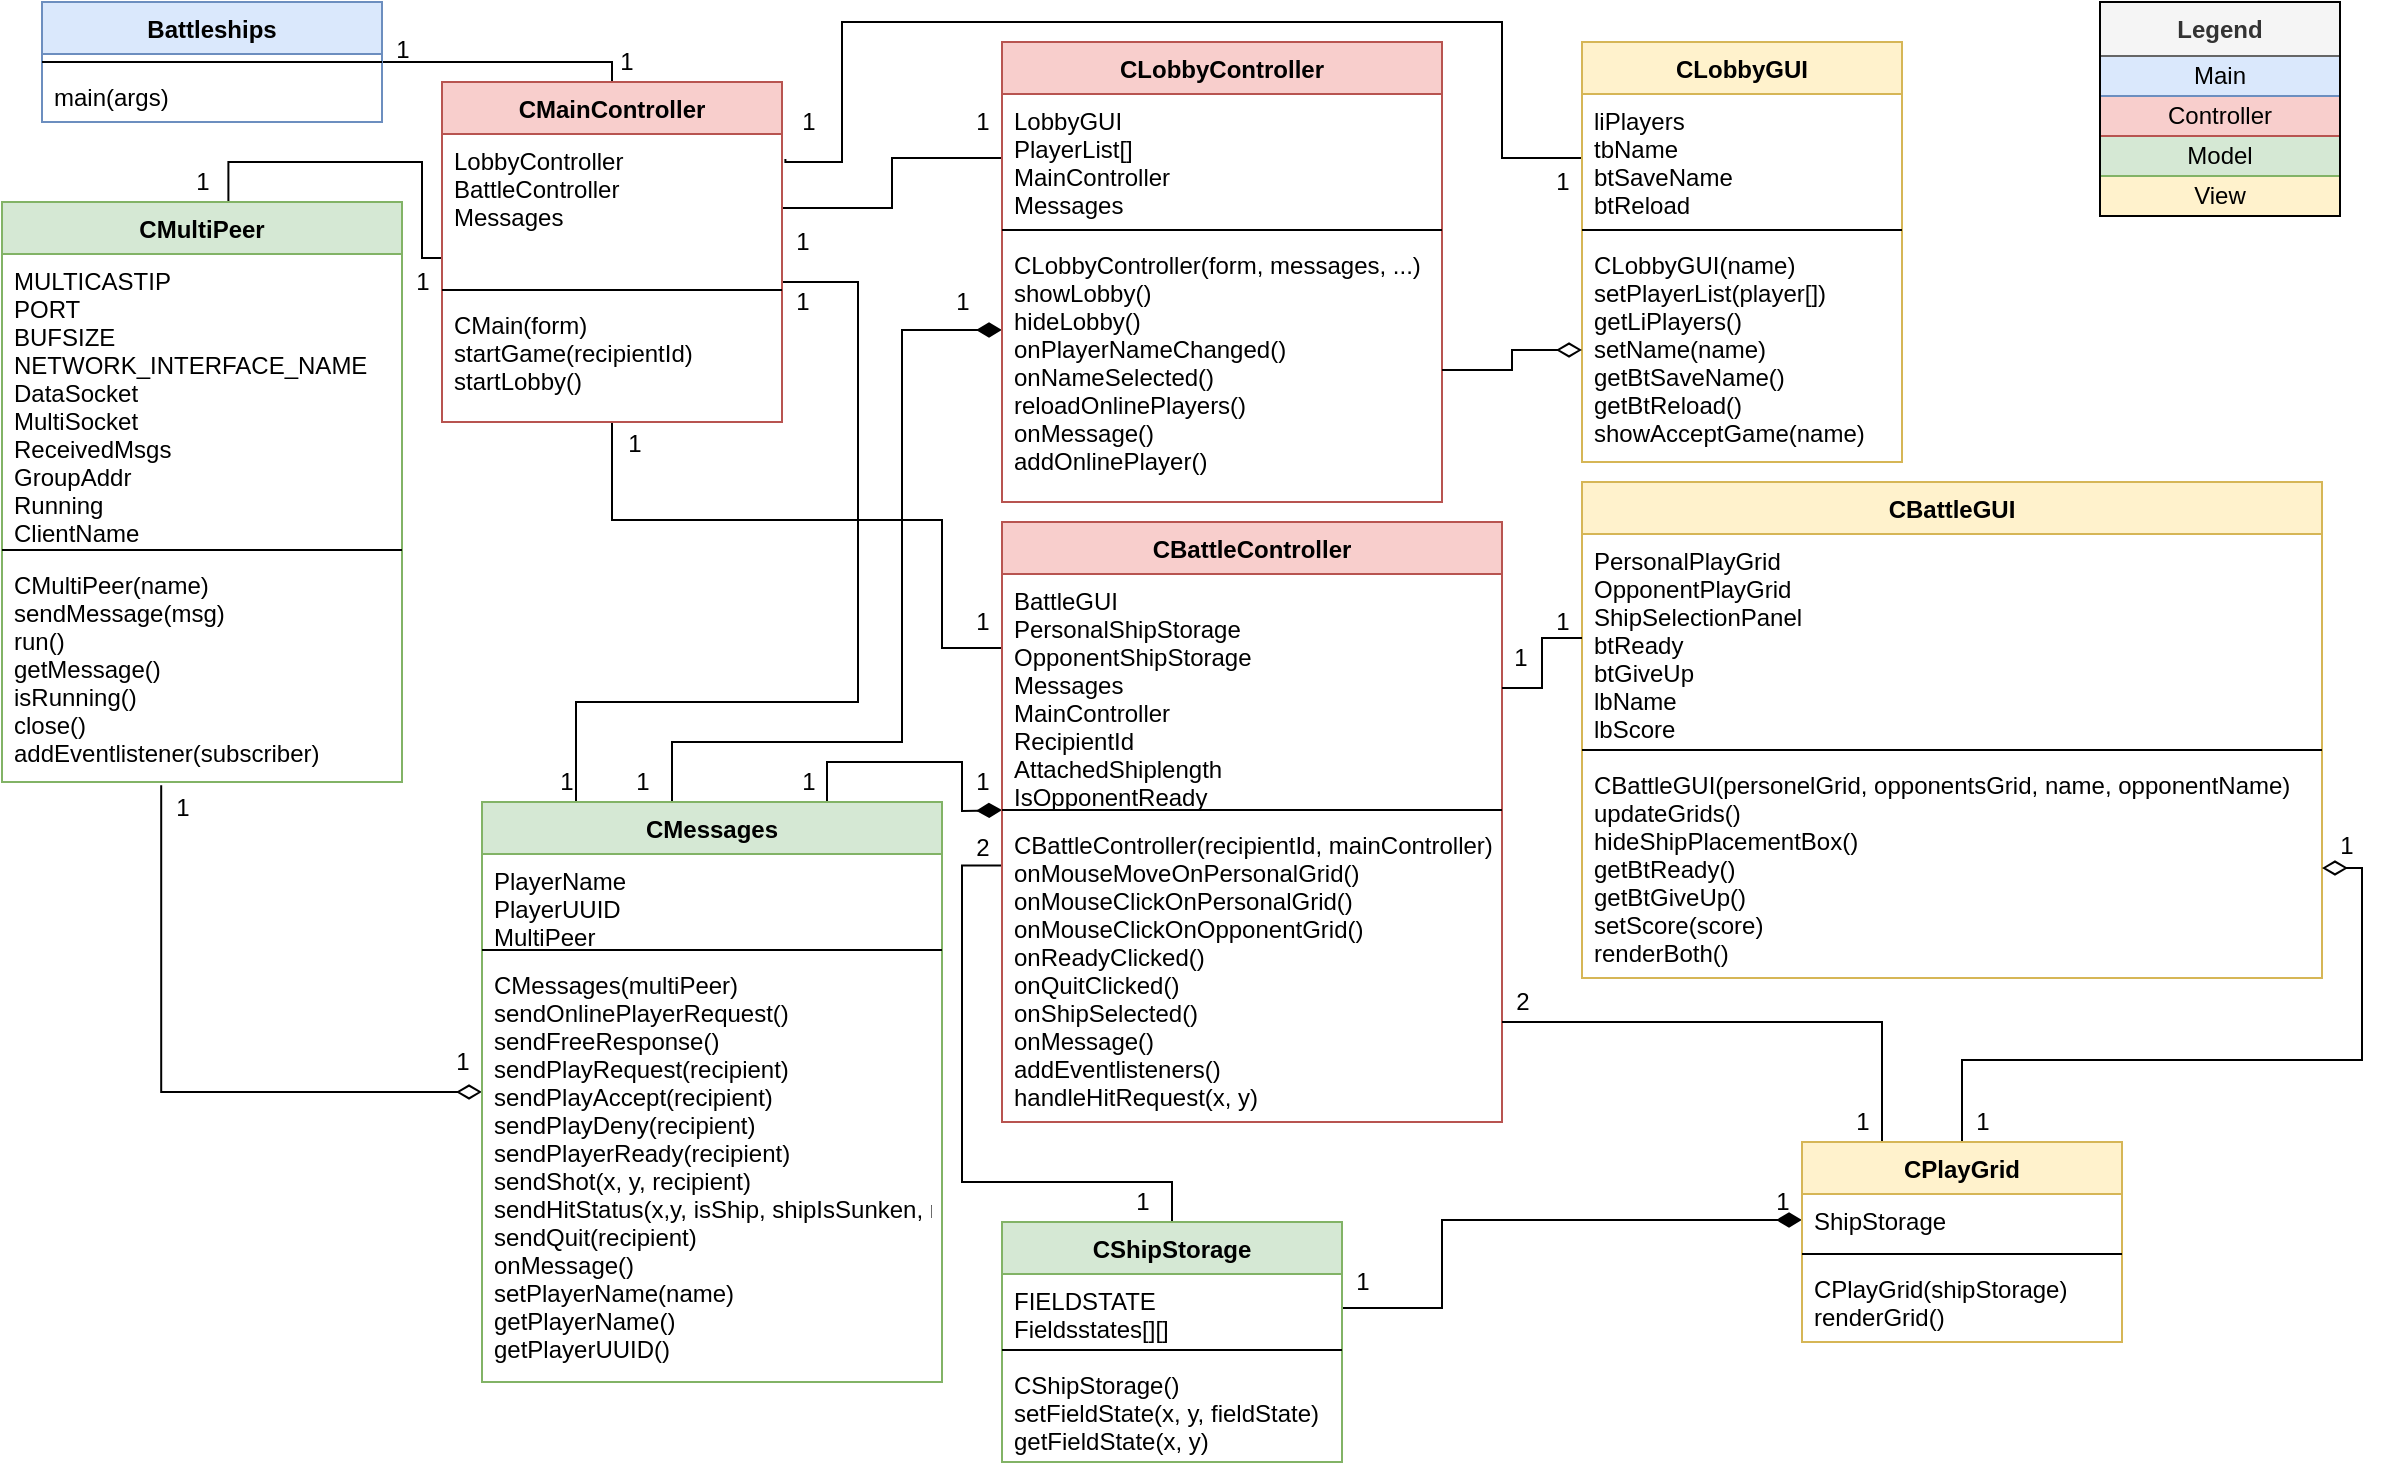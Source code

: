 <mxfile version="13.0.3" type="device"><diagram id="52naKJUQMt0zyPmTf_hZ" name="Page-1"><mxGraphModel dx="782" dy="806" grid="1" gridSize="10" guides="1" tooltips="1" connect="1" arrows="1" fold="1" page="1" pageScale="1" pageWidth="1169" pageHeight="827" math="0" shadow="0"><root><mxCell id="0"/><mxCell id="1" parent="0"/><mxCell id="8FXMDUf0vl_GdhdSnLxa-28" style="edgeStyle=orthogonalEdgeStyle;rounded=0;orthogonalLoop=1;jettySize=auto;html=1;entryX=0.5;entryY=0;entryDx=0;entryDy=0;endArrow=none;endFill=0;" parent="1" source="8FXMDUf0vl_GdhdSnLxa-1" target="8FXMDUf0vl_GdhdSnLxa-9" edge="1"><mxGeometry relative="1" as="geometry"><Array as="points"><mxPoint x="305" y="30"/></Array></mxGeometry></mxCell><mxCell id="8FXMDUf0vl_GdhdSnLxa-26" style="edgeStyle=orthogonalEdgeStyle;rounded=0;orthogonalLoop=1;jettySize=auto;html=1;endArrow=none;endFill=0;exitX=0.25;exitY=0;exitDx=0;exitDy=0;" parent="1" source="8FXMDUf0vl_GdhdSnLxa-17" target="8FXMDUf0vl_GdhdSnLxa-10" edge="1"><mxGeometry relative="1" as="geometry"><Array as="points"><mxPoint x="287" y="350"/><mxPoint x="428" y="350"/><mxPoint x="428" y="140"/></Array></mxGeometry></mxCell><mxCell id="8FXMDUf0vl_GdhdSnLxa-25" style="edgeStyle=orthogonalEdgeStyle;rounded=0;orthogonalLoop=1;jettySize=auto;html=1;entryX=0;entryY=0.5;entryDx=0;entryDy=0;endArrow=diamondThin;endFill=0;exitX=0.398;exitY=1.015;exitDx=0;exitDy=0;exitPerimeter=0;endSize=10;startSize=10;" parent="1" source="8FXMDUf0vl_GdhdSnLxa-24" target="8FXMDUf0vl_GdhdSnLxa-17" edge="1"><mxGeometry relative="1" as="geometry"><Array as="points"><mxPoint x="80" y="545"/></Array></mxGeometry></mxCell><mxCell id="1WBuU8ddZzjqaNH577Rd-5" style="edgeStyle=orthogonalEdgeStyle;rounded=0;orthogonalLoop=1;jettySize=auto;html=1;entryX=0;entryY=0.5;entryDx=0;entryDy=0;endArrow=none;endFill=0;" parent="1" source="8FXMDUf0vl_GdhdSnLxa-10" target="1WBuU8ddZzjqaNH577Rd-2" edge="1"><mxGeometry relative="1" as="geometry"/></mxCell><mxCell id="1WBuU8ddZzjqaNH577Rd-6" style="edgeStyle=orthogonalEdgeStyle;rounded=0;orthogonalLoop=1;jettySize=auto;html=1;endArrow=diamondThin;endFill=1;endSize=10;startSize=10;" parent="1" source="8FXMDUf0vl_GdhdSnLxa-17" target="1WBuU8ddZzjqaNH577Rd-4" edge="1"><mxGeometry relative="1" as="geometry"><Array as="points"><mxPoint x="335" y="370"/><mxPoint x="450" y="370"/><mxPoint x="450" y="164"/></Array></mxGeometry></mxCell><mxCell id="1WBuU8ddZzjqaNH577Rd-7" style="edgeStyle=orthogonalEdgeStyle;rounded=0;orthogonalLoop=1;jettySize=auto;html=1;endArrow=none;endFill=0;exitX=1.01;exitY=0.169;exitDx=0;exitDy=0;exitPerimeter=0;" parent="1" source="8FXMDUf0vl_GdhdSnLxa-10" target="8FXMDUf0vl_GdhdSnLxa-30" edge="1"><mxGeometry relative="1" as="geometry"><Array as="points"><mxPoint x="420" y="80"/><mxPoint x="420" y="10"/><mxPoint x="750" y="10"/><mxPoint x="750" y="78"/></Array></mxGeometry></mxCell><mxCell id="1WBuU8ddZzjqaNH577Rd-12" style="edgeStyle=orthogonalEdgeStyle;rounded=0;orthogonalLoop=1;jettySize=auto;html=1;entryX=0.566;entryY=-0.001;entryDx=0;entryDy=0;entryPerimeter=0;endArrow=none;endFill=0;" parent="1" source="8FXMDUf0vl_GdhdSnLxa-10" target="8FXMDUf0vl_GdhdSnLxa-21" edge="1"><mxGeometry relative="1" as="geometry"><Array as="points"><mxPoint x="210" y="128"/><mxPoint x="210" y="80"/><mxPoint x="113" y="80"/></Array></mxGeometry></mxCell><mxCell id="1WBuU8ddZzjqaNH577Rd-13" value="1" style="text;html=1;align=center;verticalAlign=middle;resizable=0;points=[];autosize=1;" parent="1" vertex="1"><mxGeometry x="190" y="14" width="20" height="20" as="geometry"/></mxCell><mxCell id="1WBuU8ddZzjqaNH577Rd-14" value="1" style="text;html=1;align=center;verticalAlign=middle;resizable=0;points=[];autosize=1;" parent="1" vertex="1"><mxGeometry x="302" y="20" width="20" height="20" as="geometry"/></mxCell><mxCell id="1WBuU8ddZzjqaNH577Rd-15" value="1" style="text;html=1;align=center;verticalAlign=middle;resizable=0;points=[];autosize=1;" parent="1" vertex="1"><mxGeometry x="390" y="110" width="20" height="20" as="geometry"/></mxCell><mxCell id="1WBuU8ddZzjqaNH577Rd-17" value="1" style="text;html=1;align=center;verticalAlign=middle;resizable=0;points=[];autosize=1;" parent="1" vertex="1"><mxGeometry x="480" y="50" width="20" height="20" as="geometry"/></mxCell><mxCell id="1WBuU8ddZzjqaNH577Rd-18" value="1" style="text;html=1;align=center;verticalAlign=middle;resizable=0;points=[];autosize=1;" parent="1" vertex="1"><mxGeometry x="200" y="130" width="20" height="20" as="geometry"/></mxCell><mxCell id="1WBuU8ddZzjqaNH577Rd-19" value="1" style="text;html=1;align=center;verticalAlign=middle;resizable=0;points=[];autosize=1;" parent="1" vertex="1"><mxGeometry x="90" y="80" width="20" height="20" as="geometry"/></mxCell><mxCell id="1WBuU8ddZzjqaNH577Rd-20" value="1" style="text;html=1;align=center;verticalAlign=middle;resizable=0;points=[];autosize=1;" parent="1" vertex="1"><mxGeometry x="80" y="393" width="20" height="20" as="geometry"/></mxCell><mxCell id="1WBuU8ddZzjqaNH577Rd-21" value="1" style="text;html=1;align=center;verticalAlign=middle;resizable=0;points=[];autosize=1;" parent="1" vertex="1"><mxGeometry x="220" y="520" width="20" height="20" as="geometry"/></mxCell><mxCell id="1WBuU8ddZzjqaNH577Rd-22" value="1" style="text;html=1;align=center;verticalAlign=middle;resizable=0;points=[];autosize=1;" parent="1" vertex="1"><mxGeometry x="272" y="380" width="20" height="20" as="geometry"/></mxCell><mxCell id="1WBuU8ddZzjqaNH577Rd-23" value="1" style="text;html=1;align=center;verticalAlign=middle;resizable=0;points=[];autosize=1;" parent="1" vertex="1"><mxGeometry x="390" y="140" width="20" height="20" as="geometry"/></mxCell><mxCell id="1WBuU8ddZzjqaNH577Rd-24" value="1" style="text;html=1;align=center;verticalAlign=middle;resizable=0;points=[];autosize=1;" parent="1" vertex="1"><mxGeometry x="470" y="140" width="20" height="20" as="geometry"/></mxCell><mxCell id="1WBuU8ddZzjqaNH577Rd-25" value="1" style="text;html=1;align=center;verticalAlign=middle;resizable=0;points=[];autosize=1;" parent="1" vertex="1"><mxGeometry x="310" y="380" width="20" height="20" as="geometry"/></mxCell><mxCell id="1WBuU8ddZzjqaNH577Rd-26" style="edgeStyle=orthogonalEdgeStyle;rounded=0;orthogonalLoop=1;jettySize=auto;html=1;entryX=0;entryY=0.5;entryDx=0;entryDy=0;endArrow=none;endFill=0;" parent="1" source="8FXMDUf0vl_GdhdSnLxa-12" target="1WBuU8ddZzjqaNH577Rd-9" edge="1"><mxGeometry relative="1" as="geometry"><Array as="points"><mxPoint x="305" y="259"/><mxPoint x="470" y="259"/><mxPoint x="470" y="323"/></Array></mxGeometry></mxCell><mxCell id="1WBuU8ddZzjqaNH577Rd-27" style="edgeStyle=orthogonalEdgeStyle;rounded=0;orthogonalLoop=1;jettySize=auto;html=1;entryX=0.75;entryY=0;entryDx=0;entryDy=0;endArrow=none;endFill=0;startArrow=diamondThin;startFill=1;endSize=10;startSize=10;" parent="1" target="8FXMDUf0vl_GdhdSnLxa-17" edge="1"><mxGeometry relative="1" as="geometry"><mxPoint x="500" y="404.034" as="sourcePoint"/></mxGeometry></mxCell><mxCell id="1WBuU8ddZzjqaNH577Rd-28" value="1" style="text;html=1;align=center;verticalAlign=middle;resizable=0;points=[];autosize=1;" parent="1" vertex="1"><mxGeometry x="480" y="380" width="20" height="20" as="geometry"/></mxCell><mxCell id="1WBuU8ddZzjqaNH577Rd-31" value="1" style="text;html=1;align=center;verticalAlign=middle;resizable=0;points=[];autosize=1;" parent="1" vertex="1"><mxGeometry x="393" y="380" width="20" height="20" as="geometry"/></mxCell><mxCell id="1WBuU8ddZzjqaNH577Rd-32" value="1" style="text;html=1;align=center;verticalAlign=middle;resizable=0;points=[];autosize=1;" parent="1" vertex="1"><mxGeometry x="306" y="211" width="20" height="20" as="geometry"/></mxCell><mxCell id="1WBuU8ddZzjqaNH577Rd-33" value="1" style="text;html=1;align=center;verticalAlign=middle;resizable=0;points=[];autosize=1;" parent="1" vertex="1"><mxGeometry x="480" y="300" width="20" height="20" as="geometry"/></mxCell><mxCell id="1WBuU8ddZzjqaNH577Rd-35" style="edgeStyle=orthogonalEdgeStyle;rounded=0;orthogonalLoop=1;jettySize=auto;html=1;entryX=1;entryY=0.94;entryDx=0;entryDy=0;entryPerimeter=0;startArrow=none;startFill=0;endArrow=none;endFill=0;" parent="1" source="8FXMDUf0vl_GdhdSnLxa-13" target="1WBuU8ddZzjqaNH577Rd-51" edge="1"><mxGeometry relative="1" as="geometry"><mxPoint x="602.74" y="460" as="targetPoint"/><Array as="points"><mxPoint x="585" y="590"/><mxPoint x="480" y="590"/><mxPoint x="480" y="432"/></Array></mxGeometry></mxCell><mxCell id="1WBuU8ddZzjqaNH577Rd-38" value="1" style="text;html=1;align=center;verticalAlign=middle;resizable=0;points=[];autosize=1;" parent="1" vertex="1"><mxGeometry x="560" y="590" width="20" height="20" as="geometry"/></mxCell><mxCell id="8FXMDUf0vl_GdhdSnLxa-1" value="Battleships" style="swimlane;fontStyle=1;align=center;verticalAlign=top;childLayout=stackLayout;horizontal=1;startSize=26;horizontalStack=0;resizeParent=1;resizeParentMax=0;resizeLast=0;collapsible=1;marginBottom=0;fillColor=#dae8fc;strokeColor=#6c8ebf;" parent="1" vertex="1"><mxGeometry x="20" width="170" height="60" as="geometry"/></mxCell><mxCell id="8FXMDUf0vl_GdhdSnLxa-3" value="" style="line;strokeWidth=1;fillColor=none;align=left;verticalAlign=middle;spacingTop=-1;spacingLeft=3;spacingRight=3;rotatable=0;labelPosition=right;points=[];portConstraint=eastwest;" parent="8FXMDUf0vl_GdhdSnLxa-1" vertex="1"><mxGeometry y="26" width="170" height="8" as="geometry"/></mxCell><mxCell id="8FXMDUf0vl_GdhdSnLxa-4" value="main(args)" style="text;strokeColor=none;fillColor=none;align=left;verticalAlign=top;spacingLeft=4;spacingRight=4;overflow=hidden;rotatable=0;points=[[0,0.5],[1,0.5]];portConstraint=eastwest;" parent="8FXMDUf0vl_GdhdSnLxa-1" vertex="1"><mxGeometry y="34" width="170" height="26" as="geometry"/></mxCell><mxCell id="8FXMDUf0vl_GdhdSnLxa-9" value="CMainController" style="swimlane;fontStyle=1;align=center;verticalAlign=top;childLayout=stackLayout;horizontal=1;startSize=26;horizontalStack=0;resizeParent=1;resizeParentMax=0;resizeLast=0;collapsible=1;marginBottom=0;fillColor=#f8cecc;strokeColor=#b85450;" parent="1" vertex="1"><mxGeometry x="220" y="40" width="170" height="170" as="geometry"/></mxCell><mxCell id="8FXMDUf0vl_GdhdSnLxa-10" value="LobbyController&#10;BattleController&#10;Messages" style="text;strokeColor=none;fillColor=none;align=left;verticalAlign=top;spacingLeft=4;spacingRight=4;overflow=hidden;rotatable=0;points=[[0,0.5],[1,0.5]];portConstraint=eastwest;" parent="8FXMDUf0vl_GdhdSnLxa-9" vertex="1"><mxGeometry y="26" width="170" height="74" as="geometry"/></mxCell><mxCell id="8FXMDUf0vl_GdhdSnLxa-11" value="" style="line;strokeWidth=1;fillColor=none;align=left;verticalAlign=middle;spacingTop=-1;spacingLeft=3;spacingRight=3;rotatable=0;labelPosition=right;points=[];portConstraint=eastwest;" parent="8FXMDUf0vl_GdhdSnLxa-9" vertex="1"><mxGeometry y="100" width="170" height="8" as="geometry"/></mxCell><mxCell id="8FXMDUf0vl_GdhdSnLxa-12" value="CMain(form)&#10;startGame(recipientId)&#10;startLobby()" style="text;strokeColor=none;fillColor=none;align=left;verticalAlign=top;spacingLeft=4;spacingRight=4;overflow=hidden;rotatable=0;points=[[0,0.5],[1,0.5]];portConstraint=eastwest;" parent="8FXMDUf0vl_GdhdSnLxa-9" vertex="1"><mxGeometry y="108" width="170" height="62" as="geometry"/></mxCell><mxCell id="8FXMDUf0vl_GdhdSnLxa-29" value="CLobbyGUI" style="swimlane;fontStyle=1;align=center;verticalAlign=top;childLayout=stackLayout;horizontal=1;startSize=26;horizontalStack=0;resizeParent=1;resizeParentMax=0;resizeLast=0;collapsible=1;marginBottom=0;fillColor=#fff2cc;strokeColor=#d6b656;" parent="1" vertex="1"><mxGeometry x="790" y="20" width="160" height="210" as="geometry"/></mxCell><mxCell id="8FXMDUf0vl_GdhdSnLxa-30" value="liPlayers&#10;tbName&#10;btSaveName&#10;btReload" style="text;strokeColor=none;fillColor=none;align=left;verticalAlign=top;spacingLeft=4;spacingRight=4;overflow=hidden;rotatable=0;points=[[0,0.5],[1,0.5]];portConstraint=eastwest;" parent="8FXMDUf0vl_GdhdSnLxa-29" vertex="1"><mxGeometry y="26" width="160" height="64" as="geometry"/></mxCell><mxCell id="8FXMDUf0vl_GdhdSnLxa-31" value="" style="line;strokeWidth=1;fillColor=none;align=left;verticalAlign=middle;spacingTop=-1;spacingLeft=3;spacingRight=3;rotatable=0;labelPosition=right;points=[];portConstraint=eastwest;" parent="8FXMDUf0vl_GdhdSnLxa-29" vertex="1"><mxGeometry y="90" width="160" height="8" as="geometry"/></mxCell><mxCell id="8FXMDUf0vl_GdhdSnLxa-32" value="CLobbyGUI(name)&#10;setPlayerList(player[])&#10;getLiPlayers()&#10;setName(name)&#10;getBtSaveName()&#10;getBtReload()&#10;showAcceptGame(name)" style="text;strokeColor=none;fillColor=none;align=left;verticalAlign=top;spacingLeft=4;spacingRight=4;overflow=hidden;rotatable=0;points=[[0,0.5],[1,0.5]];portConstraint=eastwest;" parent="8FXMDUf0vl_GdhdSnLxa-29" vertex="1"><mxGeometry y="98" width="160" height="112" as="geometry"/></mxCell><mxCell id="1WBuU8ddZzjqaNH577Rd-1" value="CLobbyController" style="swimlane;fontStyle=1;align=center;verticalAlign=top;childLayout=stackLayout;horizontal=1;startSize=26;horizontalStack=0;resizeParent=1;resizeParentMax=0;resizeLast=0;collapsible=1;marginBottom=0;fillColor=#f8cecc;strokeColor=#b85450;" parent="1" vertex="1"><mxGeometry x="500" y="20" width="220" height="230" as="geometry"/></mxCell><mxCell id="1WBuU8ddZzjqaNH577Rd-2" value="LobbyGUI&#10;PlayerList[]&#10;MainController&#10;Messages" style="text;strokeColor=none;fillColor=none;align=left;verticalAlign=top;spacingLeft=4;spacingRight=4;overflow=hidden;rotatable=0;points=[[0,0.5],[1,0.5]];portConstraint=eastwest;" parent="1WBuU8ddZzjqaNH577Rd-1" vertex="1"><mxGeometry y="26" width="220" height="64" as="geometry"/></mxCell><mxCell id="1WBuU8ddZzjqaNH577Rd-3" value="" style="line;strokeWidth=1;fillColor=none;align=left;verticalAlign=middle;spacingTop=-1;spacingLeft=3;spacingRight=3;rotatable=0;labelPosition=right;points=[];portConstraint=eastwest;" parent="1WBuU8ddZzjqaNH577Rd-1" vertex="1"><mxGeometry y="90" width="220" height="8" as="geometry"/></mxCell><mxCell id="1WBuU8ddZzjqaNH577Rd-4" value="CLobbyController(form, messages, ...)&#10;showLobby()&#10;hideLobby()&#10;onPlayerNameChanged()&#10;onNameSelected()&#10;reloadOnlinePlayers()&#10;onMessage()&#10;addOnlinePlayer()" style="text;strokeColor=none;fillColor=none;align=left;verticalAlign=top;spacingLeft=4;spacingRight=4;overflow=hidden;rotatable=0;points=[[0,0.5],[1,0.5]];portConstraint=eastwest;" parent="1WBuU8ddZzjqaNH577Rd-1" vertex="1"><mxGeometry y="98" width="220" height="132" as="geometry"/></mxCell><mxCell id="1WBuU8ddZzjqaNH577Rd-8" value="CBattleController" style="swimlane;fontStyle=1;align=center;verticalAlign=top;childLayout=stackLayout;horizontal=1;startSize=26;horizontalStack=0;resizeParent=1;resizeParentMax=0;resizeLast=0;collapsible=1;marginBottom=0;fillColor=#f8cecc;strokeColor=#b85450;" parent="1" vertex="1"><mxGeometry x="500" y="260" width="250" height="300" as="geometry"/></mxCell><mxCell id="1WBuU8ddZzjqaNH577Rd-9" value="BattleGUI&#10;PersonalShipStorage&#10;OpponentShipStorage&#10;Messages&#10;MainController&#10;RecipientId&#10;AttachedShiplength&#10;IsOpponentReady" style="text;strokeColor=none;fillColor=none;align=left;verticalAlign=top;spacingLeft=4;spacingRight=4;overflow=hidden;rotatable=0;points=[[0,0.5],[1,0.5]];portConstraint=eastwest;" parent="1WBuU8ddZzjqaNH577Rd-8" vertex="1"><mxGeometry y="26" width="250" height="114" as="geometry"/></mxCell><mxCell id="1WBuU8ddZzjqaNH577Rd-10" value="" style="line;strokeWidth=1;fillColor=none;align=left;verticalAlign=middle;spacingTop=-1;spacingLeft=3;spacingRight=3;rotatable=0;labelPosition=right;points=[];portConstraint=eastwest;" parent="1WBuU8ddZzjqaNH577Rd-8" vertex="1"><mxGeometry y="140" width="250" height="8" as="geometry"/></mxCell><mxCell id="1WBuU8ddZzjqaNH577Rd-43" value="CBattleController(recipientId, mainController)&#10;onMouseMoveOnPersonalGrid()&#10;onMouseClickOnPersonalGrid()&#10;onMouseClickOnOpponentGrid()&#10;onReadyClicked()&#10;onQuitClicked()&#10;onShipSelected()&#10;onMessage()&#10;addEventlisteners()&#10;handleHitRequest(x, y)" style="text;strokeColor=none;fillColor=none;align=left;verticalAlign=top;spacingLeft=4;spacingRight=4;overflow=hidden;rotatable=0;points=[[0,0.5],[1,0.5]];portConstraint=eastwest;" parent="1WBuU8ddZzjqaNH577Rd-8" vertex="1"><mxGeometry y="148" width="250" height="152" as="geometry"/></mxCell><mxCell id="8FXMDUf0vl_GdhdSnLxa-21" value="CMultiPeer" style="swimlane;fontStyle=1;align=center;verticalAlign=top;childLayout=stackLayout;horizontal=1;startSize=26;horizontalStack=0;resizeParent=1;resizeParentMax=0;resizeLast=0;collapsible=1;marginBottom=0;fillColor=#d5e8d4;strokeColor=#82b366;" parent="1" vertex="1"><mxGeometry y="100" width="200" height="290" as="geometry"/></mxCell><mxCell id="8FXMDUf0vl_GdhdSnLxa-22" value="MULTICASTIP&#10;PORT&#10;BUFSIZE&#10;NETWORK_INTERFACE_NAME&#10;DataSocket&#10;MultiSocket&#10;ReceivedMsgs&#10;GroupAddr&#10;Running&#10;ClientName" style="text;strokeColor=none;fillColor=none;align=left;verticalAlign=top;spacingLeft=4;spacingRight=4;overflow=hidden;rotatable=0;points=[[0,0.5],[1,0.5]];portConstraint=eastwest;" parent="8FXMDUf0vl_GdhdSnLxa-21" vertex="1"><mxGeometry y="26" width="200" height="144" as="geometry"/></mxCell><mxCell id="8FXMDUf0vl_GdhdSnLxa-23" value="" style="line;strokeWidth=1;fillColor=none;align=left;verticalAlign=middle;spacingTop=-1;spacingLeft=3;spacingRight=3;rotatable=0;labelPosition=right;points=[];portConstraint=eastwest;" parent="8FXMDUf0vl_GdhdSnLxa-21" vertex="1"><mxGeometry y="170" width="200" height="8" as="geometry"/></mxCell><mxCell id="8FXMDUf0vl_GdhdSnLxa-24" value="CMultiPeer(name)&#10;sendMessage(msg)&#10;run()&#10;getMessage()&#10;isRunning()&#10;close()&#10;addEventlistener(subscriber)" style="text;strokeColor=none;fillColor=none;align=left;verticalAlign=top;spacingLeft=4;spacingRight=4;overflow=hidden;rotatable=0;points=[[0,0.5],[1,0.5]];portConstraint=eastwest;" parent="8FXMDUf0vl_GdhdSnLxa-21" vertex="1"><mxGeometry y="178" width="200" height="112" as="geometry"/></mxCell><mxCell id="8FXMDUf0vl_GdhdSnLxa-17" value="CMessages" style="swimlane;fontStyle=1;align=center;verticalAlign=top;childLayout=stackLayout;horizontal=1;startSize=26;horizontalStack=0;resizeParent=1;resizeParentMax=0;resizeLast=0;collapsible=1;marginBottom=0;fillColor=#d5e8d4;strokeColor=#82b366;" parent="1" vertex="1"><mxGeometry x="240" y="400" width="230" height="290" as="geometry"/></mxCell><mxCell id="8FXMDUf0vl_GdhdSnLxa-18" value="PlayerName&#10;PlayerUUID&#10;MultiPeer" style="text;strokeColor=none;fillColor=none;align=left;verticalAlign=top;spacingLeft=4;spacingRight=4;overflow=hidden;rotatable=0;points=[[0,0.5],[1,0.5]];portConstraint=eastwest;" parent="8FXMDUf0vl_GdhdSnLxa-17" vertex="1"><mxGeometry y="26" width="230" height="44" as="geometry"/></mxCell><mxCell id="8FXMDUf0vl_GdhdSnLxa-19" value="" style="line;strokeWidth=1;fillColor=none;align=left;verticalAlign=middle;spacingTop=-1;spacingLeft=3;spacingRight=3;rotatable=0;labelPosition=right;points=[];portConstraint=eastwest;" parent="8FXMDUf0vl_GdhdSnLxa-17" vertex="1"><mxGeometry y="70" width="230" height="8" as="geometry"/></mxCell><mxCell id="8FXMDUf0vl_GdhdSnLxa-20" value="CMessages(multiPeer)&#10;sendOnlinePlayerRequest()&#10;sendFreeResponse()&#10;sendPlayRequest(recipient)&#10;sendPlayAccept(recipient)&#10;sendPlayDeny(recipient)&#10;sendPlayerReady(recipient)&#10;sendShot(x, y, recipient)&#10;sendHitStatus(x,y, isShip, shipIsSunken, r)&#10;sendQuit(recipient)&#10;onMessage()&#10;setPlayerName(name)&#10;getPlayerName()&#10;getPlayerUUID()" style="text;strokeColor=none;fillColor=none;align=left;verticalAlign=top;spacingLeft=4;spacingRight=4;overflow=hidden;rotatable=0;points=[[0,0.5],[1,0.5]];portConstraint=eastwest;" parent="8FXMDUf0vl_GdhdSnLxa-17" vertex="1"><mxGeometry y="78" width="230" height="212" as="geometry"/></mxCell><mxCell id="8FXMDUf0vl_GdhdSnLxa-33" value="CBattleGUI" style="swimlane;fontStyle=1;align=center;verticalAlign=top;childLayout=stackLayout;horizontal=1;startSize=26;horizontalStack=0;resizeParent=1;resizeParentMax=0;resizeLast=0;collapsible=1;marginBottom=0;fillColor=#fff2cc;strokeColor=#d6b656;" parent="1" vertex="1"><mxGeometry x="790" y="240" width="370" height="248" as="geometry"><mxRectangle x="790" y="240" width="100" height="26" as="alternateBounds"/></mxGeometry></mxCell><mxCell id="8FXMDUf0vl_GdhdSnLxa-34" value="PersonalPlayGrid&#10;OpponentPlayGrid&#10;ShipSelectionPanel&#10;btReady&#10;btGiveUp&#10;lbName&#10;lbScore" style="text;strokeColor=none;fillColor=none;align=left;verticalAlign=top;spacingLeft=4;spacingRight=4;overflow=hidden;rotatable=0;points=[[0,0.5],[1,0.5]];portConstraint=eastwest;" parent="8FXMDUf0vl_GdhdSnLxa-33" vertex="1"><mxGeometry y="26" width="370" height="104" as="geometry"/></mxCell><mxCell id="8FXMDUf0vl_GdhdSnLxa-35" value="" style="line;strokeWidth=1;fillColor=none;align=left;verticalAlign=middle;spacingTop=-1;spacingLeft=3;spacingRight=3;rotatable=0;labelPosition=right;points=[];portConstraint=eastwest;" parent="8FXMDUf0vl_GdhdSnLxa-33" vertex="1"><mxGeometry y="130" width="370" height="8" as="geometry"/></mxCell><mxCell id="8FXMDUf0vl_GdhdSnLxa-36" value="CBattleGUI(personelGrid, opponentsGrid, name, opponentName)&#10;updateGrids()&#10;hideShipPlacementBox()&#10;getBtReady()&#10;getBtGiveUp()&#10;setScore(score)&#10;renderBoth()" style="text;strokeColor=none;fillColor=none;align=left;verticalAlign=top;spacingLeft=4;spacingRight=4;overflow=hidden;rotatable=0;points=[[0,0.5],[1,0.5]];portConstraint=eastwest;" parent="8FXMDUf0vl_GdhdSnLxa-33" vertex="1"><mxGeometry y="138" width="370" height="110" as="geometry"/></mxCell><mxCell id="1WBuU8ddZzjqaNH577Rd-45" value="View" style="rounded=0;whiteSpace=wrap;html=1;fillColor=#fff2cc;strokeColor=#d6b656;" parent="1" vertex="1"><mxGeometry x="1049" y="87" width="120" height="20" as="geometry"/></mxCell><mxCell id="1WBuU8ddZzjqaNH577Rd-46" value="Model" style="rounded=0;whiteSpace=wrap;html=1;fillColor=#d5e8d4;strokeColor=#82b366;" parent="1" vertex="1"><mxGeometry x="1049" y="67" width="120" height="20" as="geometry"/></mxCell><mxCell id="1WBuU8ddZzjqaNH577Rd-47" value="Controller" style="rounded=0;whiteSpace=wrap;html=1;fillColor=#f8cecc;strokeColor=#b85450;" parent="1" vertex="1"><mxGeometry x="1049" y="47" width="120" height="20" as="geometry"/></mxCell><mxCell id="1WBuU8ddZzjqaNH577Rd-48" value="Main" style="rounded=0;whiteSpace=wrap;html=1;fillColor=#dae8fc;strokeColor=#6c8ebf;" parent="1" vertex="1"><mxGeometry x="1049" y="27" width="120" height="20" as="geometry"/></mxCell><mxCell id="1WBuU8ddZzjqaNH577Rd-49" value="&lt;b&gt;Legend&lt;/b&gt;" style="rounded=0;whiteSpace=wrap;html=1;fillColor=#f5f5f5;strokeColor=#666666;fontColor=#333333;" parent="1" vertex="1"><mxGeometry x="1049" width="120" height="27" as="geometry"/></mxCell><mxCell id="1WBuU8ddZzjqaNH577Rd-50" style="edgeStyle=orthogonalEdgeStyle;rounded=0;orthogonalLoop=1;jettySize=auto;html=1;startArrow=none;startFill=0;endArrow=diamondThin;endFill=1;entryX=0;entryY=0.5;entryDx=0;entryDy=0;endSize=10;startSize=10;exitX=1;exitY=0.5;exitDx=0;exitDy=0;" parent="1" source="8FXMDUf0vl_GdhdSnLxa-14" target="1WBuU8ddZzjqaNH577Rd-40" edge="1"><mxGeometry relative="1" as="geometry"><Array as="points"><mxPoint x="720" y="653"/><mxPoint x="720" y="609"/></Array></mxGeometry></mxCell><mxCell id="m4Tj_-2fwnqZtC3yEqmE-5" style="edgeStyle=orthogonalEdgeStyle;rounded=0;orthogonalLoop=1;jettySize=auto;html=1;entryX=1;entryY=0.5;entryDx=0;entryDy=0;endArrow=diamondThin;endFill=0;startSize=10;strokeWidth=1;endSize=10;" parent="1" source="1WBuU8ddZzjqaNH577Rd-39" target="8FXMDUf0vl_GdhdSnLxa-36" edge="1"><mxGeometry relative="1" as="geometry"/></mxCell><mxCell id="1WBuU8ddZzjqaNH577Rd-51" value="2" style="text;html=1;align=center;verticalAlign=middle;resizable=0;points=[];autosize=1;" parent="1" vertex="1"><mxGeometry x="480" y="413" width="20" height="20" as="geometry"/></mxCell><mxCell id="m4Tj_-2fwnqZtC3yEqmE-3" style="edgeStyle=orthogonalEdgeStyle;rounded=0;orthogonalLoop=1;jettySize=auto;html=1;entryX=0;entryY=0.5;entryDx=0;entryDy=0;endArrow=none;endFill=0;" parent="1" source="1WBuU8ddZzjqaNH577Rd-9" target="8FXMDUf0vl_GdhdSnLxa-34" edge="1"><mxGeometry relative="1" as="geometry"/></mxCell><mxCell id="m4Tj_-2fwnqZtC3yEqmE-4" style="edgeStyle=orthogonalEdgeStyle;rounded=0;orthogonalLoop=1;jettySize=auto;html=1;entryX=0.25;entryY=0;entryDx=0;entryDy=0;endArrow=none;endFill=0;" parent="1" source="1WBuU8ddZzjqaNH577Rd-43" target="1WBuU8ddZzjqaNH577Rd-39" edge="1"><mxGeometry relative="1" as="geometry"><Array as="points"><mxPoint x="940" y="510"/></Array></mxGeometry></mxCell><mxCell id="8FXMDUf0vl_GdhdSnLxa-13" value="CShipStorage" style="swimlane;fontStyle=1;align=center;verticalAlign=top;childLayout=stackLayout;horizontal=1;startSize=26;horizontalStack=0;resizeParent=1;resizeParentMax=0;resizeLast=0;collapsible=1;marginBottom=0;fillColor=#d5e8d4;strokeColor=#82b366;" parent="1" vertex="1"><mxGeometry x="500" y="610" width="170" height="120" as="geometry"/></mxCell><mxCell id="8FXMDUf0vl_GdhdSnLxa-14" value="FIELDSTATE&#10;Fieldsstates[][]&#10;&#10;&#10;" style="text;strokeColor=none;fillColor=none;align=left;verticalAlign=top;spacingLeft=4;spacingRight=4;overflow=hidden;rotatable=0;points=[[0,0.5],[1,0.5]];portConstraint=eastwest;" parent="8FXMDUf0vl_GdhdSnLxa-13" vertex="1"><mxGeometry y="26" width="170" height="34" as="geometry"/></mxCell><mxCell id="8FXMDUf0vl_GdhdSnLxa-15" value="" style="line;strokeWidth=1;fillColor=none;align=left;verticalAlign=middle;spacingTop=-1;spacingLeft=3;spacingRight=3;rotatable=0;labelPosition=right;points=[];portConstraint=eastwest;" parent="8FXMDUf0vl_GdhdSnLxa-13" vertex="1"><mxGeometry y="60" width="170" height="8" as="geometry"/></mxCell><mxCell id="8FXMDUf0vl_GdhdSnLxa-16" value="CShipStorage()&#10;setFieldState(x, y, fieldState)&#10;getFieldState(x, y)" style="text;strokeColor=none;fillColor=none;align=left;verticalAlign=top;spacingLeft=4;spacingRight=4;overflow=hidden;rotatable=0;points=[[0,0.5],[1,0.5]];portConstraint=eastwest;" parent="8FXMDUf0vl_GdhdSnLxa-13" vertex="1"><mxGeometry y="68" width="170" height="52" as="geometry"/></mxCell><mxCell id="m4Tj_-2fwnqZtC3yEqmE-6" value="" style="rounded=0;whiteSpace=wrap;html=1;fillColor=none;" parent="1" vertex="1"><mxGeometry x="1049" width="120" height="107" as="geometry"/></mxCell><mxCell id="1WBuU8ddZzjqaNH577Rd-39" value="CPlayGrid" style="swimlane;fontStyle=1;align=center;verticalAlign=top;childLayout=stackLayout;horizontal=1;startSize=26;horizontalStack=0;resizeParent=1;resizeParentMax=0;resizeLast=0;collapsible=1;marginBottom=0;fillColor=#fff2cc;strokeColor=#d6b656;" parent="1" vertex="1"><mxGeometry x="900" y="570" width="160" height="100" as="geometry"/></mxCell><mxCell id="1WBuU8ddZzjqaNH577Rd-40" value="ShipStorage" style="text;strokeColor=none;fillColor=none;align=left;verticalAlign=top;spacingLeft=4;spacingRight=4;overflow=hidden;rotatable=0;points=[[0,0.5],[1,0.5]];portConstraint=eastwest;" parent="1WBuU8ddZzjqaNH577Rd-39" vertex="1"><mxGeometry y="26" width="160" height="26" as="geometry"/></mxCell><mxCell id="1WBuU8ddZzjqaNH577Rd-41" value="" style="line;strokeWidth=1;fillColor=none;align=left;verticalAlign=middle;spacingTop=-1;spacingLeft=3;spacingRight=3;rotatable=0;labelPosition=right;points=[];portConstraint=eastwest;" parent="1WBuU8ddZzjqaNH577Rd-39" vertex="1"><mxGeometry y="52" width="160" height="8" as="geometry"/></mxCell><mxCell id="1WBuU8ddZzjqaNH577Rd-42" value="CPlayGrid(shipStorage)&#10;renderGrid()" style="text;strokeColor=none;fillColor=none;align=left;verticalAlign=top;spacingLeft=4;spacingRight=4;overflow=hidden;rotatable=0;points=[[0,0.5],[1,0.5]];portConstraint=eastwest;" parent="1WBuU8ddZzjqaNH577Rd-39" vertex="1"><mxGeometry y="60" width="160" height="40" as="geometry"/></mxCell><mxCell id="m4Tj_-2fwnqZtC3yEqmE-8" value="2" style="text;html=1;align=center;verticalAlign=middle;resizable=0;points=[];autosize=1;" parent="1" vertex="1"><mxGeometry x="750" y="490" width="20" height="20" as="geometry"/></mxCell><mxCell id="m4Tj_-2fwnqZtC3yEqmE-9" value="1" style="text;html=1;align=center;verticalAlign=middle;resizable=0;points=[];autosize=1;" parent="1" vertex="1"><mxGeometry x="749" y="318" width="20" height="20" as="geometry"/></mxCell><mxCell id="m4Tj_-2fwnqZtC3yEqmE-10" value="1" style="text;html=1;align=center;verticalAlign=middle;resizable=0;points=[];autosize=1;" parent="1" vertex="1"><mxGeometry x="770" y="300" width="20" height="20" as="geometry"/></mxCell><mxCell id="m4Tj_-2fwnqZtC3yEqmE-11" value="1" style="text;html=1;align=center;verticalAlign=middle;resizable=0;points=[];autosize=1;" parent="1" vertex="1"><mxGeometry x="920" y="550" width="20" height="20" as="geometry"/></mxCell><mxCell id="m4Tj_-2fwnqZtC3yEqmE-12" value="1" style="text;html=1;align=center;verticalAlign=middle;resizable=0;points=[];autosize=1;" parent="1" vertex="1"><mxGeometry x="1162" y="412" width="20" height="20" as="geometry"/></mxCell><mxCell id="m4Tj_-2fwnqZtC3yEqmE-13" value="1" style="text;html=1;align=center;verticalAlign=middle;resizable=0;points=[];autosize=1;" parent="1" vertex="1"><mxGeometry x="980" y="550" width="20" height="20" as="geometry"/></mxCell><mxCell id="m4Tj_-2fwnqZtC3yEqmE-14" value="1" style="text;html=1;align=center;verticalAlign=middle;resizable=0;points=[];autosize=1;" parent="1" vertex="1"><mxGeometry x="880" y="590" width="20" height="20" as="geometry"/></mxCell><mxCell id="m4Tj_-2fwnqZtC3yEqmE-15" value="1" style="text;html=1;align=center;verticalAlign=middle;resizable=0;points=[];autosize=1;" parent="1" vertex="1"><mxGeometry x="670" y="630" width="20" height="20" as="geometry"/></mxCell><mxCell id="m4Tj_-2fwnqZtC3yEqmE-17" value="1" style="text;html=1;align=center;verticalAlign=middle;resizable=0;points=[];autosize=1;" parent="1" vertex="1"><mxGeometry x="393" y="50" width="20" height="20" as="geometry"/></mxCell><mxCell id="m4Tj_-2fwnqZtC3yEqmE-18" value="1" style="text;html=1;align=center;verticalAlign=middle;resizable=0;points=[];autosize=1;" parent="1" vertex="1"><mxGeometry x="770" y="80" width="20" height="20" as="geometry"/></mxCell><mxCell id="Xlb0dMVQ_aji1XGDnT8c-1" style="edgeStyle=orthogonalEdgeStyle;rounded=0;orthogonalLoop=1;jettySize=auto;html=1;endArrow=diamondThin;endFill=0;endSize=10;" edge="1" parent="1" source="1WBuU8ddZzjqaNH577Rd-4" target="8FXMDUf0vl_GdhdSnLxa-32"><mxGeometry relative="1" as="geometry"/></mxCell></root></mxGraphModel></diagram></mxfile>